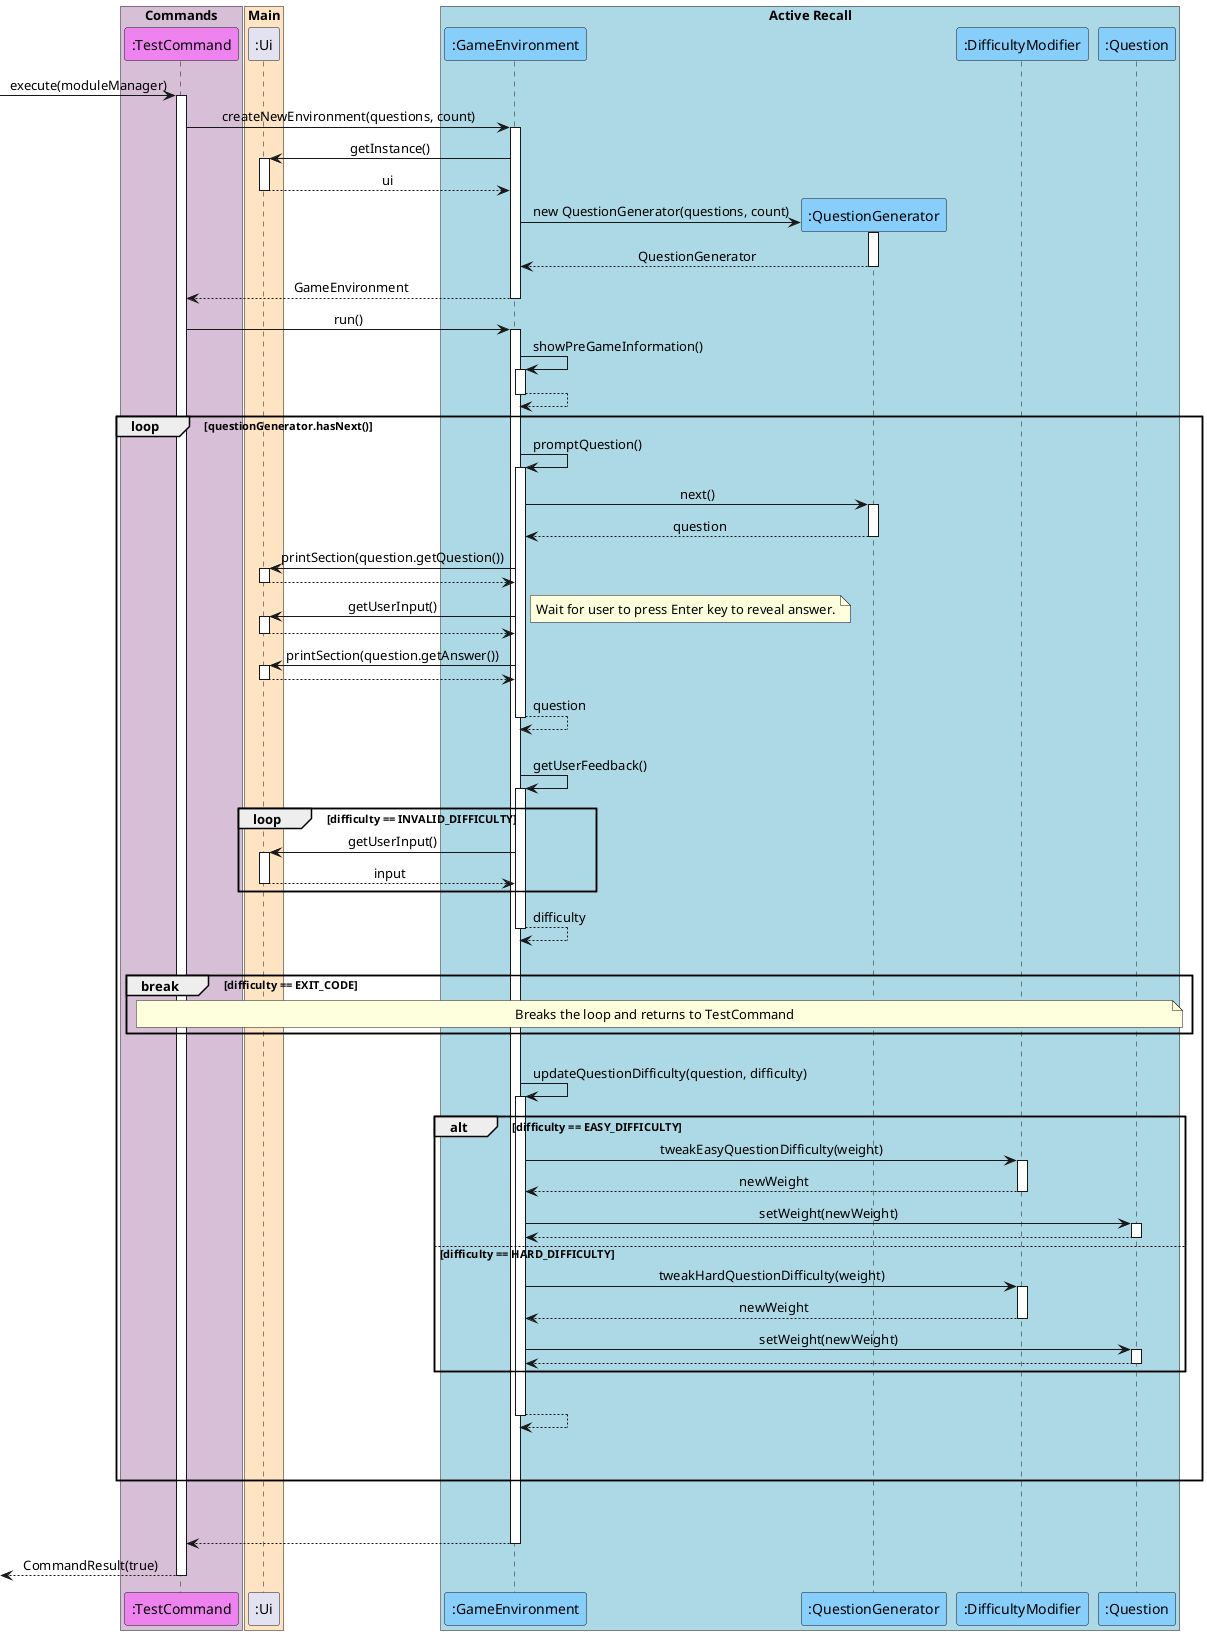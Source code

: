 @startuml
'https://plantuml.com/sequence-diagram

skinparam sequenceMessageAlign center

box "Commands" #thistle
participant ":TestCommand" as TestCommand #violet
endbox
box "Main" #bisque
participant ":Ui" as Ui
endbox
box "Active Recall" #lightblue
participant ":GameEnvironment" as GameEnvironment #lightskyblue
participant ":QuestionGenerator" as QuestionGenerator #lightskyblue
participant ":DifficultyModifier" as DifficultyModifier #lightskyblue
participant ":Question" as Question #lightskyblue
endbox

-> TestCommand : execute(moduleManager)
activate TestCommand
TestCommand -> GameEnvironment : createNewEnvironment(questions, count)
activate GameEnvironment
  GameEnvironment -> Ui : getInstance()
  activate Ui
  return ui
  create QuestionGenerator
  GameEnvironment -> QuestionGenerator : new QuestionGenerator(questions, count)
  activate QuestionGenerator
  return QuestionGenerator
return GameEnvironment

TestCommand -> GameEnvironment : run()
activate GameEnvironment
  GameEnvironment -> GameEnvironment : showPreGameInformation()
  activate GameEnvironment 
  return
  loop questionGenerator.hasNext()
    GameEnvironment -> GameEnvironment : promptQuestion()
    activate GameEnvironment
      GameEnvironment -> QuestionGenerator : next()
      activate QuestionGenerator 
      return question
      GameEnvironment -> Ui : printSection(question.getQuestion())
      activate Ui
      return
      GameEnvironment -> Ui : getUserInput()
      note right: Wait for user to press Enter key to reveal answer.
      activate Ui
      return
      GameEnvironment -> Ui : printSection(question.getAnswer())
      activate Ui
      return
    return question
    |||
    GameEnvironment -> GameEnvironment : getUserFeedback()
    activate GameEnvironment
      loop difficulty == INVALID_DIFFICULTY
      GameEnvironment -> Ui : getUserInput()
      activate Ui
      return input
      end
    return difficulty
    |||
    break difficulty == EXIT_CODE
      note across: Breaks the loop and returns to TestCommand
    end
    |||
    GameEnvironment -> GameEnvironment : updateQuestionDifficulty(question, difficulty)
    activate GameEnvironment 
      alt difficulty == EASY_DIFFICULTY
        GameEnvironment -> DifficultyModifier : tweakEasyQuestionDifficulty(weight)
        activate DifficultyModifier 
        return newWeight
        
        GameEnvironment -> Question : setWeight(newWeight)
        activate Question
        return
      else difficulty == HARD_DIFFICULTY
        GameEnvironment -> DifficultyModifier : tweakHardQuestionDifficulty(weight)
        activate DifficultyModifier 
        return newWeight
        
        GameEnvironment -> Question : setWeight(newWeight)
        activate Question
        return
      end
      |||
    return
    |||
    |||
  end
  |||
  |||
return

return CommandResult(true)

@enduml